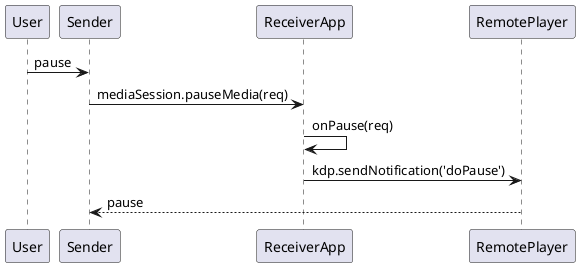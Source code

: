 @startuml
User -> Sender: pause
Sender -> ReceiverApp: mediaSession.pauseMedia(req)
ReceiverApp->ReceiverApp: onPause(req)
ReceiverApp -> RemotePlayer: kdp.sendNotification('doPause')
RemotePlayer --> Sender: pause
@enduml